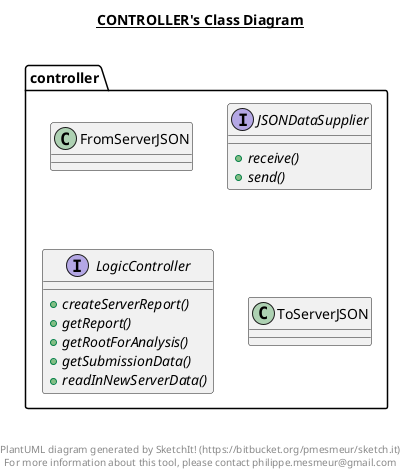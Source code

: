 @startuml

title __CONTROLLER's Class Diagram__\n

  namespace controller {
    class controller.FromServerJSON {
    }
  }
  

  namespace controller {
    interface controller.JSONDataSupplier {
        {abstract} + receive()
        {abstract} + send()
    }
  }
  

  namespace controller {
    interface controller.LogicController {
        {abstract} + createServerReport()
        {abstract} + getReport()
        {abstract} + getRootForAnalysis()
        {abstract} + getSubmissionData()
        {abstract} + readInNewServerData()
    }
  }
  

  namespace controller {
    class controller.ToServerJSON {
    }
  }
  



right footer


PlantUML diagram generated by SketchIt! (https://bitbucket.org/pmesmeur/sketch.it)
For more information about this tool, please contact philippe.mesmeur@gmail.com
endfooter

@enduml
